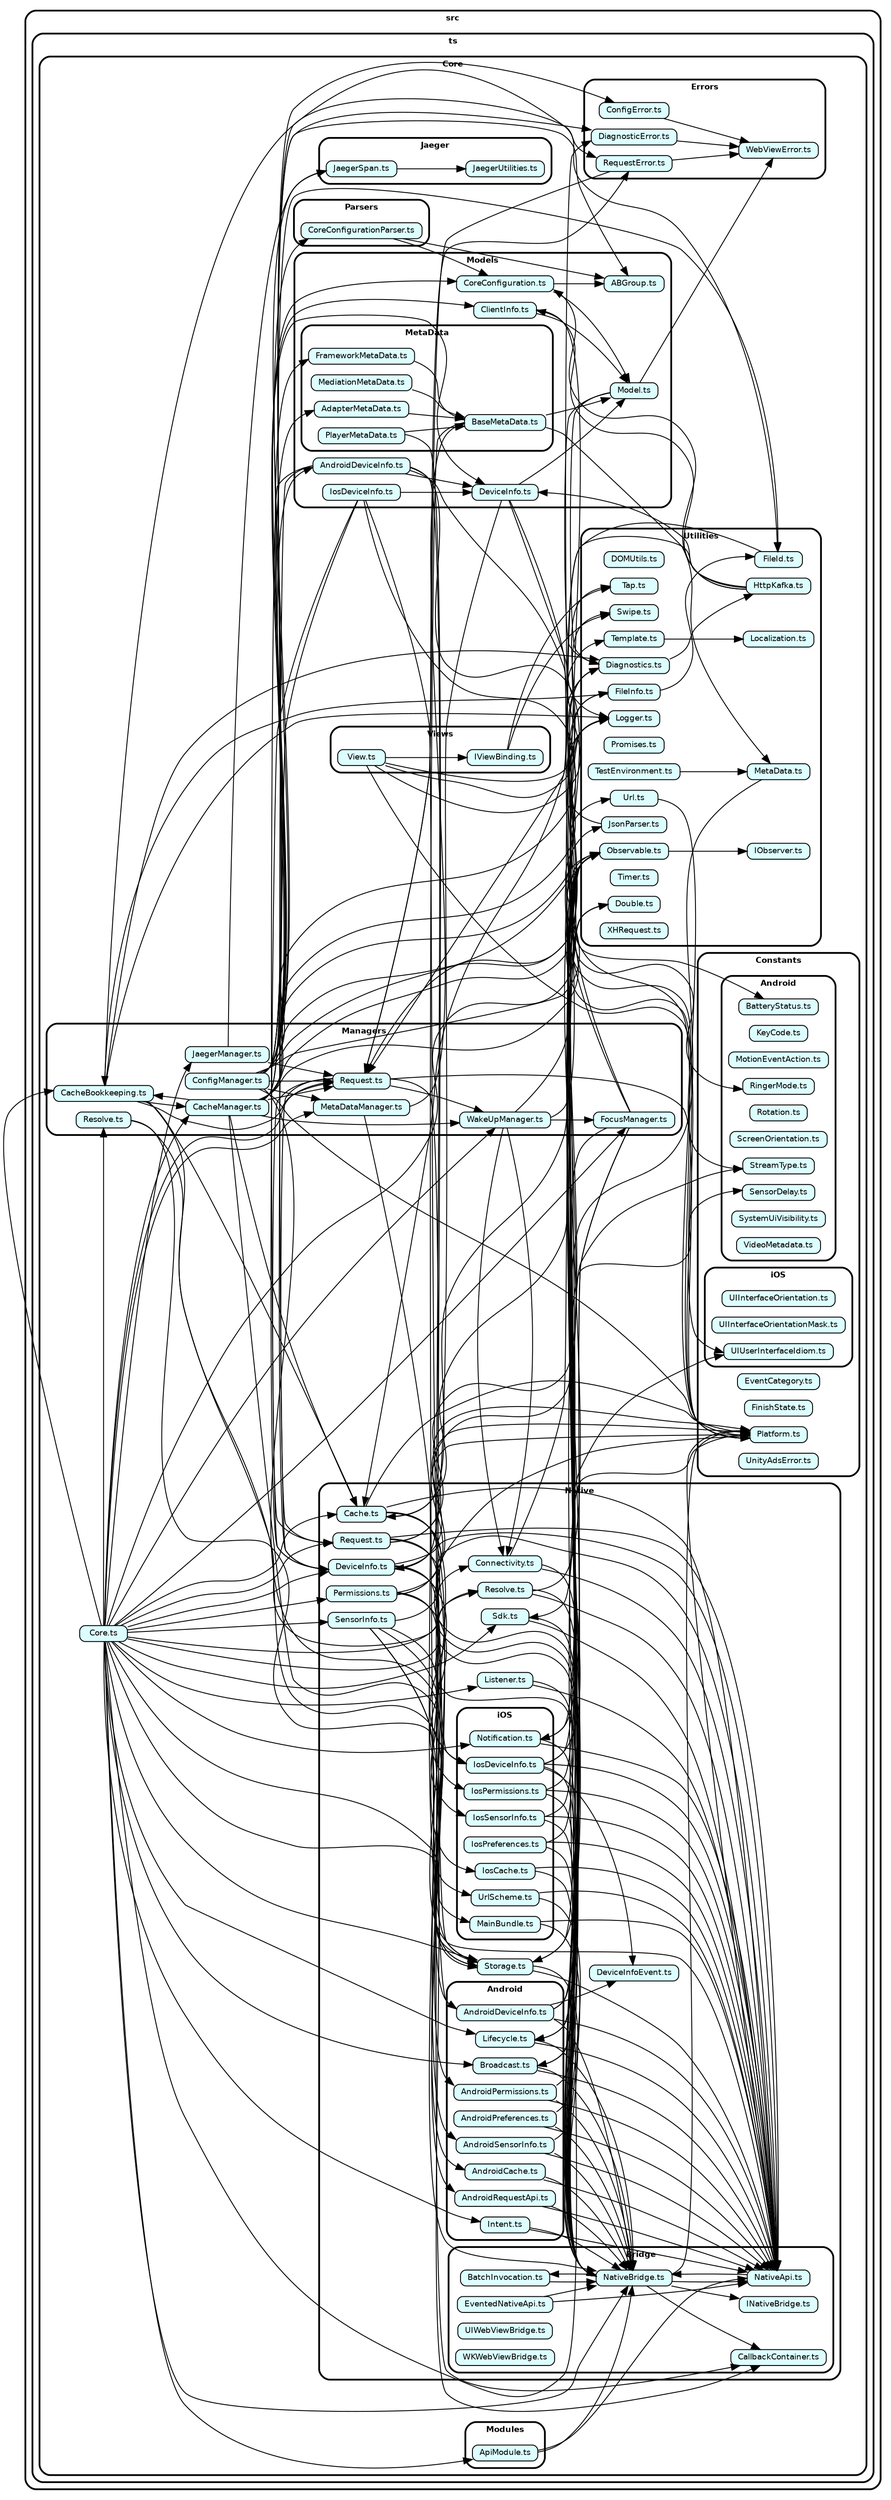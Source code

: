digraph "dependency-cruiser output"{
    ordering=out
    rankdir=LR
    splines=true
    overlap=false
    nodesep=0.16
    fontname="Helvetica-bold"
    fontsize=9
    style="rounded,bold"
    compound=true
    node [shape=box style="rounded, filled" fillcolor="#ffffcc" height=0.2 fontname=Helvetica fontsize=9]
    edge [color=black arrowhead=normal fontname=Helvetica fontsize=9]

    subgraph "cluster_/src" {label="src" subgraph "cluster_/src/ts" {label="ts" subgraph "cluster_/src/ts/Core" {label="Core" subgraph "cluster_/src/ts/Core/Constants" {label="Constants" subgraph "cluster_/src/ts/Core/Constants/Android" {label="Android" "src/ts/Core/Constants/Android/BatteryStatus.ts" [label="BatteryStatus.ts" fillcolor="#ddfeff" URL="src/ts/Core/Constants/Android/BatteryStatus.ts"] } } } } }
    subgraph "cluster_/src" {label="src" subgraph "cluster_/src/ts" {label="ts" subgraph "cluster_/src/ts/Core" {label="Core" subgraph "cluster_/src/ts/Core/Constants" {label="Constants" subgraph "cluster_/src/ts/Core/Constants/Android" {label="Android" "src/ts/Core/Constants/Android/KeyCode.ts" [label="KeyCode.ts" fillcolor="#ddfeff" URL="src/ts/Core/Constants/Android/KeyCode.ts"] } } } } }
    subgraph "cluster_/src" {label="src" subgraph "cluster_/src/ts" {label="ts" subgraph "cluster_/src/ts/Core" {label="Core" subgraph "cluster_/src/ts/Core/Constants" {label="Constants" subgraph "cluster_/src/ts/Core/Constants/Android" {label="Android" "src/ts/Core/Constants/Android/MotionEventAction.ts" [label="MotionEventAction.ts" fillcolor="#ddfeff" URL="src/ts/Core/Constants/Android/MotionEventAction.ts"] } } } } }
    subgraph "cluster_/src" {label="src" subgraph "cluster_/src/ts" {label="ts" subgraph "cluster_/src/ts/Core" {label="Core" subgraph "cluster_/src/ts/Core/Constants" {label="Constants" subgraph "cluster_/src/ts/Core/Constants/Android" {label="Android" "src/ts/Core/Constants/Android/RingerMode.ts" [label="RingerMode.ts" fillcolor="#ddfeff" URL="src/ts/Core/Constants/Android/RingerMode.ts"] } } } } }
    subgraph "cluster_/src" {label="src" subgraph "cluster_/src/ts" {label="ts" subgraph "cluster_/src/ts/Core" {label="Core" subgraph "cluster_/src/ts/Core/Constants" {label="Constants" subgraph "cluster_/src/ts/Core/Constants/Android" {label="Android" "src/ts/Core/Constants/Android/Rotation.ts" [label="Rotation.ts" fillcolor="#ddfeff" URL="src/ts/Core/Constants/Android/Rotation.ts"] } } } } }
    subgraph "cluster_/src" {label="src" subgraph "cluster_/src/ts" {label="ts" subgraph "cluster_/src/ts/Core" {label="Core" subgraph "cluster_/src/ts/Core/Constants" {label="Constants" subgraph "cluster_/src/ts/Core/Constants/Android" {label="Android" "src/ts/Core/Constants/Android/ScreenOrientation.ts" [label="ScreenOrientation.ts" fillcolor="#ddfeff" URL="src/ts/Core/Constants/Android/ScreenOrientation.ts"] } } } } }
    subgraph "cluster_/src" {label="src" subgraph "cluster_/src/ts" {label="ts" subgraph "cluster_/src/ts/Core" {label="Core" subgraph "cluster_/src/ts/Core/Constants" {label="Constants" subgraph "cluster_/src/ts/Core/Constants/Android" {label="Android" "src/ts/Core/Constants/Android/SensorDelay.ts" [label="SensorDelay.ts" fillcolor="#ddfeff" URL="src/ts/Core/Constants/Android/SensorDelay.ts"] } } } } }
    subgraph "cluster_/src" {label="src" subgraph "cluster_/src/ts" {label="ts" subgraph "cluster_/src/ts/Core" {label="Core" subgraph "cluster_/src/ts/Core/Constants" {label="Constants" subgraph "cluster_/src/ts/Core/Constants/Android" {label="Android" "src/ts/Core/Constants/Android/StreamType.ts" [label="StreamType.ts" fillcolor="#ddfeff" URL="src/ts/Core/Constants/Android/StreamType.ts"] } } } } }
    subgraph "cluster_/src" {label="src" subgraph "cluster_/src/ts" {label="ts" subgraph "cluster_/src/ts/Core" {label="Core" subgraph "cluster_/src/ts/Core/Constants" {label="Constants" subgraph "cluster_/src/ts/Core/Constants/Android" {label="Android" "src/ts/Core/Constants/Android/SystemUiVisibility.ts" [label="SystemUiVisibility.ts" fillcolor="#ddfeff" URL="src/ts/Core/Constants/Android/SystemUiVisibility.ts"] } } } } }
    subgraph "cluster_/src" {label="src" subgraph "cluster_/src/ts" {label="ts" subgraph "cluster_/src/ts/Core" {label="Core" subgraph "cluster_/src/ts/Core/Constants" {label="Constants" subgraph "cluster_/src/ts/Core/Constants/Android" {label="Android" "src/ts/Core/Constants/Android/VideoMetadata.ts" [label="VideoMetadata.ts" fillcolor="#ddfeff" URL="src/ts/Core/Constants/Android/VideoMetadata.ts"] } } } } }
    subgraph "cluster_/src" {label="src" subgraph "cluster_/src/ts" {label="ts" subgraph "cluster_/src/ts/Core" {label="Core" subgraph "cluster_/src/ts/Core/Constants" {label="Constants" "src/ts/Core/Constants/EventCategory.ts" [label="EventCategory.ts" fillcolor="#ddfeff" URL="src/ts/Core/Constants/EventCategory.ts"] } } } }
    subgraph "cluster_/src" {label="src" subgraph "cluster_/src/ts" {label="ts" subgraph "cluster_/src/ts/Core" {label="Core" subgraph "cluster_/src/ts/Core/Constants" {label="Constants" "src/ts/Core/Constants/FinishState.ts" [label="FinishState.ts" fillcolor="#ddfeff" URL="src/ts/Core/Constants/FinishState.ts"] } } } }
    subgraph "cluster_/src" {label="src" subgraph "cluster_/src/ts" {label="ts" subgraph "cluster_/src/ts/Core" {label="Core" subgraph "cluster_/src/ts/Core/Constants" {label="Constants" "src/ts/Core/Constants/Platform.ts" [label="Platform.ts" fillcolor="#ddfeff" URL="src/ts/Core/Constants/Platform.ts"] } } } }
    subgraph "cluster_/src" {label="src" subgraph "cluster_/src/ts" {label="ts" subgraph "cluster_/src/ts/Core" {label="Core" subgraph "cluster_/src/ts/Core/Constants" {label="Constants" "src/ts/Core/Constants/UnityAdsError.ts" [label="UnityAdsError.ts" fillcolor="#ddfeff" URL="src/ts/Core/Constants/UnityAdsError.ts"] } } } }
    subgraph "cluster_/src" {label="src" subgraph "cluster_/src/ts" {label="ts" subgraph "cluster_/src/ts/Core" {label="Core" subgraph "cluster_/src/ts/Core/Constants" {label="Constants" subgraph "cluster_/src/ts/Core/Constants/iOS" {label="iOS" "src/ts/Core/Constants/iOS/UIInterfaceOrientation.ts" [label="UIInterfaceOrientation.ts" fillcolor="#ddfeff" URL="src/ts/Core/Constants/iOS/UIInterfaceOrientation.ts"] } } } } }
    subgraph "cluster_/src" {label="src" subgraph "cluster_/src/ts" {label="ts" subgraph "cluster_/src/ts/Core" {label="Core" subgraph "cluster_/src/ts/Core/Constants" {label="Constants" subgraph "cluster_/src/ts/Core/Constants/iOS" {label="iOS" "src/ts/Core/Constants/iOS/UIInterfaceOrientationMask.ts" [label="UIInterfaceOrientationMask.ts" fillcolor="#ddfeff" URL="src/ts/Core/Constants/iOS/UIInterfaceOrientationMask.ts"] } } } } }
    subgraph "cluster_/src" {label="src" subgraph "cluster_/src/ts" {label="ts" subgraph "cluster_/src/ts/Core" {label="Core" subgraph "cluster_/src/ts/Core/Constants" {label="Constants" subgraph "cluster_/src/ts/Core/Constants/iOS" {label="iOS" "src/ts/Core/Constants/iOS/UIUserInterfaceIdiom.ts" [label="UIUserInterfaceIdiom.ts" fillcolor="#ddfeff" URL="src/ts/Core/Constants/iOS/UIUserInterfaceIdiom.ts"] } } } } }
    subgraph "cluster_/src" {label="src" subgraph "cluster_/src/ts" {label="ts" subgraph "cluster_/src/ts/Core" {label="Core" "src/ts/Core/Core.ts" [label="Core.ts" fillcolor="#ddfeff" URL="src/ts/Core/Core.ts"] } } }
    subgraph "cluster_/src" {label="src" subgraph "cluster_/src/ts" {label="ts" subgraph "cluster_/src/ts/Core" {label="Core" subgraph "cluster_/src/ts/Core/Errors" {label="Errors" "src/ts/Core/Errors/ConfigError.ts" [label="ConfigError.ts" fillcolor="#ddfeff" URL="src/ts/Core/Errors/ConfigError.ts"] } } } }
    subgraph "cluster_/src" {label="src" subgraph "cluster_/src/ts" {label="ts" subgraph "cluster_/src/ts/Core" {label="Core" subgraph "cluster_/src/ts/Core/Errors" {label="Errors" "src/ts/Core/Errors/DiagnosticError.ts" [label="DiagnosticError.ts" fillcolor="#ddfeff" URL="src/ts/Core/Errors/DiagnosticError.ts"] } } } }
    subgraph "cluster_/src" {label="src" subgraph "cluster_/src/ts" {label="ts" subgraph "cluster_/src/ts/Core" {label="Core" subgraph "cluster_/src/ts/Core/Errors" {label="Errors" "src/ts/Core/Errors/RequestError.ts" [label="RequestError.ts" fillcolor="#ddfeff" URL="src/ts/Core/Errors/RequestError.ts"] } } } }
    subgraph "cluster_/src" {label="src" subgraph "cluster_/src/ts" {label="ts" subgraph "cluster_/src/ts/Core" {label="Core" subgraph "cluster_/src/ts/Core/Errors" {label="Errors" "src/ts/Core/Errors/WebViewError.ts" [label="WebViewError.ts" fillcolor="#ddfeff" URL="src/ts/Core/Errors/WebViewError.ts"] } } } }
    subgraph "cluster_/src" {label="src" subgraph "cluster_/src/ts" {label="ts" subgraph "cluster_/src/ts/Core" {label="Core" subgraph "cluster_/src/ts/Core/Jaeger" {label="Jaeger" "src/ts/Core/Jaeger/JaegerSpan.ts" [label="JaegerSpan.ts" fillcolor="#ddfeff" URL="src/ts/Core/Jaeger/JaegerSpan.ts"] } } } }
    subgraph "cluster_/src" {label="src" subgraph "cluster_/src/ts" {label="ts" subgraph "cluster_/src/ts/Core" {label="Core" subgraph "cluster_/src/ts/Core/Jaeger" {label="Jaeger" "src/ts/Core/Jaeger/JaegerUtilities.ts" [label="JaegerUtilities.ts" fillcolor="#ddfeff" URL="src/ts/Core/Jaeger/JaegerUtilities.ts"] } } } }
    subgraph "cluster_/src" {label="src" subgraph "cluster_/src/ts" {label="ts" subgraph "cluster_/src/ts/Core" {label="Core" subgraph "cluster_/src/ts/Core/Managers" {label="Managers" "src/ts/Core/Managers/CacheBookkeeping.ts" [label="CacheBookkeeping.ts" fillcolor="#ddfeff" URL="src/ts/Core/Managers/CacheBookkeeping.ts"] } } } }
    subgraph "cluster_/src" {label="src" subgraph "cluster_/src/ts" {label="ts" subgraph "cluster_/src/ts/Core" {label="Core" subgraph "cluster_/src/ts/Core/Managers" {label="Managers" "src/ts/Core/Managers/CacheManager.ts" [label="CacheManager.ts" fillcolor="#ddfeff" URL="src/ts/Core/Managers/CacheManager.ts"] } } } }
    subgraph "cluster_/src" {label="src" subgraph "cluster_/src/ts" {label="ts" subgraph "cluster_/src/ts/Core" {label="Core" subgraph "cluster_/src/ts/Core/Managers" {label="Managers" "src/ts/Core/Managers/ConfigManager.ts" [label="ConfigManager.ts" fillcolor="#ddfeff" URL="src/ts/Core/Managers/ConfigManager.ts"] } } } }
    subgraph "cluster_/src" {label="src" subgraph "cluster_/src/ts" {label="ts" subgraph "cluster_/src/ts/Core" {label="Core" subgraph "cluster_/src/ts/Core/Managers" {label="Managers" "src/ts/Core/Managers/FocusManager.ts" [label="FocusManager.ts" fillcolor="#ddfeff" URL="src/ts/Core/Managers/FocusManager.ts"] } } } }
    subgraph "cluster_/src" {label="src" subgraph "cluster_/src/ts" {label="ts" subgraph "cluster_/src/ts/Core" {label="Core" subgraph "cluster_/src/ts/Core/Managers" {label="Managers" "src/ts/Core/Managers/JaegerManager.ts" [label="JaegerManager.ts" fillcolor="#ddfeff" URL="src/ts/Core/Managers/JaegerManager.ts"] } } } }
    subgraph "cluster_/src" {label="src" subgraph "cluster_/src/ts" {label="ts" subgraph "cluster_/src/ts/Core" {label="Core" subgraph "cluster_/src/ts/Core/Managers" {label="Managers" "src/ts/Core/Managers/MetaDataManager.ts" [label="MetaDataManager.ts" fillcolor="#ddfeff" URL="src/ts/Core/Managers/MetaDataManager.ts"] } } } }
    subgraph "cluster_/src" {label="src" subgraph "cluster_/src/ts" {label="ts" subgraph "cluster_/src/ts/Core" {label="Core" subgraph "cluster_/src/ts/Core/Managers" {label="Managers" "src/ts/Core/Managers/Request.ts" [label="Request.ts" fillcolor="#ddfeff" URL="src/ts/Core/Managers/Request.ts"] } } } }
    subgraph "cluster_/src" {label="src" subgraph "cluster_/src/ts" {label="ts" subgraph "cluster_/src/ts/Core" {label="Core" subgraph "cluster_/src/ts/Core/Managers" {label="Managers" "src/ts/Core/Managers/Resolve.ts" [label="Resolve.ts" fillcolor="#ddfeff" URL="src/ts/Core/Managers/Resolve.ts"] } } } }
    subgraph "cluster_/src" {label="src" subgraph "cluster_/src/ts" {label="ts" subgraph "cluster_/src/ts/Core" {label="Core" subgraph "cluster_/src/ts/Core/Managers" {label="Managers" "src/ts/Core/Managers/WakeUpManager.ts" [label="WakeUpManager.ts" fillcolor="#ddfeff" URL="src/ts/Core/Managers/WakeUpManager.ts"] } } } }
    subgraph "cluster_/src" {label="src" subgraph "cluster_/src/ts" {label="ts" subgraph "cluster_/src/ts/Core" {label="Core" subgraph "cluster_/src/ts/Core/Models" {label="Models" "src/ts/Core/Models/ABGroup.ts" [label="ABGroup.ts" fillcolor="#ddfeff" URL="src/ts/Core/Models/ABGroup.ts"] } } } }
    subgraph "cluster_/src" {label="src" subgraph "cluster_/src/ts" {label="ts" subgraph "cluster_/src/ts/Core" {label="Core" subgraph "cluster_/src/ts/Core/Models" {label="Models" "src/ts/Core/Models/AndroidDeviceInfo.ts" [label="AndroidDeviceInfo.ts" fillcolor="#ddfeff" URL="src/ts/Core/Models/AndroidDeviceInfo.ts"] } } } }
    subgraph "cluster_/src" {label="src" subgraph "cluster_/src/ts" {label="ts" subgraph "cluster_/src/ts/Core" {label="Core" subgraph "cluster_/src/ts/Core/Models" {label="Models" "src/ts/Core/Models/ClientInfo.ts" [label="ClientInfo.ts" fillcolor="#ddfeff" URL="src/ts/Core/Models/ClientInfo.ts"] } } } }
    subgraph "cluster_/src" {label="src" subgraph "cluster_/src/ts" {label="ts" subgraph "cluster_/src/ts/Core" {label="Core" subgraph "cluster_/src/ts/Core/Models" {label="Models" "src/ts/Core/Models/CoreConfiguration.ts" [label="CoreConfiguration.ts" fillcolor="#ddfeff" URL="src/ts/Core/Models/CoreConfiguration.ts"] } } } }
    subgraph "cluster_/src" {label="src" subgraph "cluster_/src/ts" {label="ts" subgraph "cluster_/src/ts/Core" {label="Core" subgraph "cluster_/src/ts/Core/Models" {label="Models" "src/ts/Core/Models/DeviceInfo.ts" [label="DeviceInfo.ts" fillcolor="#ddfeff" URL="src/ts/Core/Models/DeviceInfo.ts"] } } } }
    subgraph "cluster_/src" {label="src" subgraph "cluster_/src/ts" {label="ts" subgraph "cluster_/src/ts/Core" {label="Core" subgraph "cluster_/src/ts/Core/Models" {label="Models" "src/ts/Core/Models/IosDeviceInfo.ts" [label="IosDeviceInfo.ts" fillcolor="#ddfeff" URL="src/ts/Core/Models/IosDeviceInfo.ts"] } } } }
    subgraph "cluster_/src" {label="src" subgraph "cluster_/src/ts" {label="ts" subgraph "cluster_/src/ts/Core" {label="Core" subgraph "cluster_/src/ts/Core/Models" {label="Models" subgraph "cluster_/src/ts/Core/Models/MetaData" {label="MetaData" "src/ts/Core/Models/MetaData/AdapterMetaData.ts" [label="AdapterMetaData.ts" fillcolor="#ddfeff" URL="src/ts/Core/Models/MetaData/AdapterMetaData.ts"] } } } } }
    subgraph "cluster_/src" {label="src" subgraph "cluster_/src/ts" {label="ts" subgraph "cluster_/src/ts/Core" {label="Core" subgraph "cluster_/src/ts/Core/Models" {label="Models" subgraph "cluster_/src/ts/Core/Models/MetaData" {label="MetaData" "src/ts/Core/Models/MetaData/BaseMetaData.ts" [label="BaseMetaData.ts" fillcolor="#ddfeff" URL="src/ts/Core/Models/MetaData/BaseMetaData.ts"] } } } } }
    subgraph "cluster_/src" {label="src" subgraph "cluster_/src/ts" {label="ts" subgraph "cluster_/src/ts/Core" {label="Core" subgraph "cluster_/src/ts/Core/Models" {label="Models" subgraph "cluster_/src/ts/Core/Models/MetaData" {label="MetaData" "src/ts/Core/Models/MetaData/FrameworkMetaData.ts" [label="FrameworkMetaData.ts" fillcolor="#ddfeff" URL="src/ts/Core/Models/MetaData/FrameworkMetaData.ts"] } } } } }
    subgraph "cluster_/src" {label="src" subgraph "cluster_/src/ts" {label="ts" subgraph "cluster_/src/ts/Core" {label="Core" subgraph "cluster_/src/ts/Core/Models" {label="Models" subgraph "cluster_/src/ts/Core/Models/MetaData" {label="MetaData" "src/ts/Core/Models/MetaData/MediationMetaData.ts" [label="MediationMetaData.ts" fillcolor="#ddfeff" URL="src/ts/Core/Models/MetaData/MediationMetaData.ts"] } } } } }
    subgraph "cluster_/src" {label="src" subgraph "cluster_/src/ts" {label="ts" subgraph "cluster_/src/ts/Core" {label="Core" subgraph "cluster_/src/ts/Core/Models" {label="Models" subgraph "cluster_/src/ts/Core/Models/MetaData" {label="MetaData" "src/ts/Core/Models/MetaData/PlayerMetaData.ts" [label="PlayerMetaData.ts" fillcolor="#ddfeff" URL="src/ts/Core/Models/MetaData/PlayerMetaData.ts"] } } } } }
    subgraph "cluster_/src" {label="src" subgraph "cluster_/src/ts" {label="ts" subgraph "cluster_/src/ts/Core" {label="Core" subgraph "cluster_/src/ts/Core/Models" {label="Models" "src/ts/Core/Models/Model.ts" [label="Model.ts" fillcolor="#ddfeff" URL="src/ts/Core/Models/Model.ts"] } } } }
    subgraph "cluster_/src" {label="src" subgraph "cluster_/src/ts" {label="ts" subgraph "cluster_/src/ts/Core" {label="Core" subgraph "cluster_/src/ts/Core/Modules" {label="Modules" "src/ts/Core/Modules/ApiModule.ts" [label="ApiModule.ts" fillcolor="#ddfeff" URL="src/ts/Core/Modules/ApiModule.ts"] } } } }
    subgraph "cluster_/src" {label="src" subgraph "cluster_/src/ts" {label="ts" subgraph "cluster_/src/ts/Core" {label="Core" subgraph "cluster_/src/ts/Core/Native" {label="Native" subgraph "cluster_/src/ts/Core/Native/Android" {label="Android" "src/ts/Core/Native/Android/AndroidCache.ts" [label="AndroidCache.ts" fillcolor="#ddfeff" URL="src/ts/Core/Native/Android/AndroidCache.ts"] } } } } }
    subgraph "cluster_/src" {label="src" subgraph "cluster_/src/ts" {label="ts" subgraph "cluster_/src/ts/Core" {label="Core" subgraph "cluster_/src/ts/Core/Native" {label="Native" subgraph "cluster_/src/ts/Core/Native/Android" {label="Android" "src/ts/Core/Native/Android/AndroidDeviceInfo.ts" [label="AndroidDeviceInfo.ts" fillcolor="#ddfeff" URL="src/ts/Core/Native/Android/AndroidDeviceInfo.ts"] } } } } }
    subgraph "cluster_/src" {label="src" subgraph "cluster_/src/ts" {label="ts" subgraph "cluster_/src/ts/Core" {label="Core" subgraph "cluster_/src/ts/Core/Native" {label="Native" subgraph "cluster_/src/ts/Core/Native/Android" {label="Android" "src/ts/Core/Native/Android/AndroidPermissions.ts" [label="AndroidPermissions.ts" fillcolor="#ddfeff" URL="src/ts/Core/Native/Android/AndroidPermissions.ts"] } } } } }
    subgraph "cluster_/src" {label="src" subgraph "cluster_/src/ts" {label="ts" subgraph "cluster_/src/ts/Core" {label="Core" subgraph "cluster_/src/ts/Core/Native" {label="Native" subgraph "cluster_/src/ts/Core/Native/Android" {label="Android" "src/ts/Core/Native/Android/AndroidPreferences.ts" [label="AndroidPreferences.ts" fillcolor="#ddfeff" URL="src/ts/Core/Native/Android/AndroidPreferences.ts"] } } } } }
    subgraph "cluster_/src" {label="src" subgraph "cluster_/src/ts" {label="ts" subgraph "cluster_/src/ts/Core" {label="Core" subgraph "cluster_/src/ts/Core/Native" {label="Native" subgraph "cluster_/src/ts/Core/Native/Android" {label="Android" "src/ts/Core/Native/Android/AndroidRequestApi.ts" [label="AndroidRequestApi.ts" fillcolor="#ddfeff" URL="src/ts/Core/Native/Android/AndroidRequestApi.ts"] } } } } }
    subgraph "cluster_/src" {label="src" subgraph "cluster_/src/ts" {label="ts" subgraph "cluster_/src/ts/Core" {label="Core" subgraph "cluster_/src/ts/Core/Native" {label="Native" subgraph "cluster_/src/ts/Core/Native/Android" {label="Android" "src/ts/Core/Native/Android/AndroidSensorInfo.ts" [label="AndroidSensorInfo.ts" fillcolor="#ddfeff" URL="src/ts/Core/Native/Android/AndroidSensorInfo.ts"] } } } } }
    subgraph "cluster_/src" {label="src" subgraph "cluster_/src/ts" {label="ts" subgraph "cluster_/src/ts/Core" {label="Core" subgraph "cluster_/src/ts/Core/Native" {label="Native" subgraph "cluster_/src/ts/Core/Native/Android" {label="Android" "src/ts/Core/Native/Android/Broadcast.ts" [label="Broadcast.ts" fillcolor="#ddfeff" URL="src/ts/Core/Native/Android/Broadcast.ts"] } } } } }
    subgraph "cluster_/src" {label="src" subgraph "cluster_/src/ts" {label="ts" subgraph "cluster_/src/ts/Core" {label="Core" subgraph "cluster_/src/ts/Core/Native" {label="Native" subgraph "cluster_/src/ts/Core/Native/Android" {label="Android" "src/ts/Core/Native/Android/Intent.ts" [label="Intent.ts" fillcolor="#ddfeff" URL="src/ts/Core/Native/Android/Intent.ts"] } } } } }
    subgraph "cluster_/src" {label="src" subgraph "cluster_/src/ts" {label="ts" subgraph "cluster_/src/ts/Core" {label="Core" subgraph "cluster_/src/ts/Core/Native" {label="Native" subgraph "cluster_/src/ts/Core/Native/Android" {label="Android" "src/ts/Core/Native/Android/Lifecycle.ts" [label="Lifecycle.ts" fillcolor="#ddfeff" URL="src/ts/Core/Native/Android/Lifecycle.ts"] } } } } }
    subgraph "cluster_/src" {label="src" subgraph "cluster_/src/ts" {label="ts" subgraph "cluster_/src/ts/Core" {label="Core" subgraph "cluster_/src/ts/Core/Native" {label="Native" subgraph "cluster_/src/ts/Core/Native/Bridge" {label="Bridge" "src/ts/Core/Native/Bridge/BatchInvocation.ts" [label="BatchInvocation.ts" fillcolor="#ddfeff" URL="src/ts/Core/Native/Bridge/BatchInvocation.ts"] } } } } }
    subgraph "cluster_/src" {label="src" subgraph "cluster_/src/ts" {label="ts" subgraph "cluster_/src/ts/Core" {label="Core" subgraph "cluster_/src/ts/Core/Native" {label="Native" subgraph "cluster_/src/ts/Core/Native/Bridge" {label="Bridge" "src/ts/Core/Native/Bridge/CallbackContainer.ts" [label="CallbackContainer.ts" fillcolor="#ddfeff" URL="src/ts/Core/Native/Bridge/CallbackContainer.ts"] } } } } }
    subgraph "cluster_/src" {label="src" subgraph "cluster_/src/ts" {label="ts" subgraph "cluster_/src/ts/Core" {label="Core" subgraph "cluster_/src/ts/Core/Native" {label="Native" subgraph "cluster_/src/ts/Core/Native/Bridge" {label="Bridge" "src/ts/Core/Native/Bridge/EventedNativeApi.ts" [label="EventedNativeApi.ts" fillcolor="#ddfeff" URL="src/ts/Core/Native/Bridge/EventedNativeApi.ts"] } } } } }
    subgraph "cluster_/src" {label="src" subgraph "cluster_/src/ts" {label="ts" subgraph "cluster_/src/ts/Core" {label="Core" subgraph "cluster_/src/ts/Core/Native" {label="Native" subgraph "cluster_/src/ts/Core/Native/Bridge" {label="Bridge" "src/ts/Core/Native/Bridge/INativeBridge.ts" [label="INativeBridge.ts" fillcolor="#ddfeff" URL="src/ts/Core/Native/Bridge/INativeBridge.ts"] } } } } }
    subgraph "cluster_/src" {label="src" subgraph "cluster_/src/ts" {label="ts" subgraph "cluster_/src/ts/Core" {label="Core" subgraph "cluster_/src/ts/Core/Native" {label="Native" subgraph "cluster_/src/ts/Core/Native/Bridge" {label="Bridge" "src/ts/Core/Native/Bridge/NativeApi.ts" [label="NativeApi.ts" fillcolor="#ddfeff" URL="src/ts/Core/Native/Bridge/NativeApi.ts"] } } } } }
    subgraph "cluster_/src" {label="src" subgraph "cluster_/src/ts" {label="ts" subgraph "cluster_/src/ts/Core" {label="Core" subgraph "cluster_/src/ts/Core/Native" {label="Native" subgraph "cluster_/src/ts/Core/Native/Bridge" {label="Bridge" "src/ts/Core/Native/Bridge/NativeBridge.ts" [label="NativeBridge.ts" fillcolor="#ddfeff" URL="src/ts/Core/Native/Bridge/NativeBridge.ts"] } } } } }
    subgraph "cluster_/src" {label="src" subgraph "cluster_/src/ts" {label="ts" subgraph "cluster_/src/ts/Core" {label="Core" subgraph "cluster_/src/ts/Core/Native" {label="Native" subgraph "cluster_/src/ts/Core/Native/Bridge" {label="Bridge" "src/ts/Core/Native/Bridge/UIWebViewBridge.ts" [label="UIWebViewBridge.ts" fillcolor="#ddfeff" URL="src/ts/Core/Native/Bridge/UIWebViewBridge.ts"] } } } } }
    subgraph "cluster_/src" {label="src" subgraph "cluster_/src/ts" {label="ts" subgraph "cluster_/src/ts/Core" {label="Core" subgraph "cluster_/src/ts/Core/Native" {label="Native" subgraph "cluster_/src/ts/Core/Native/Bridge" {label="Bridge" "src/ts/Core/Native/Bridge/WKWebViewBridge.ts" [label="WKWebViewBridge.ts" fillcolor="#ddfeff" URL="src/ts/Core/Native/Bridge/WKWebViewBridge.ts"] } } } } }
    subgraph "cluster_/src" {label="src" subgraph "cluster_/src/ts" {label="ts" subgraph "cluster_/src/ts/Core" {label="Core" subgraph "cluster_/src/ts/Core/Native" {label="Native" "src/ts/Core/Native/Cache.ts" [label="Cache.ts" fillcolor="#ddfeff" URL="src/ts/Core/Native/Cache.ts"] } } } }
    subgraph "cluster_/src" {label="src" subgraph "cluster_/src/ts" {label="ts" subgraph "cluster_/src/ts/Core" {label="Core" subgraph "cluster_/src/ts/Core/Native" {label="Native" "src/ts/Core/Native/Connectivity.ts" [label="Connectivity.ts" fillcolor="#ddfeff" URL="src/ts/Core/Native/Connectivity.ts"] } } } }
    subgraph "cluster_/src" {label="src" subgraph "cluster_/src/ts" {label="ts" subgraph "cluster_/src/ts/Core" {label="Core" subgraph "cluster_/src/ts/Core/Native" {label="Native" "src/ts/Core/Native/DeviceInfo.ts" [label="DeviceInfo.ts" fillcolor="#ddfeff" URL="src/ts/Core/Native/DeviceInfo.ts"] } } } }
    subgraph "cluster_/src" {label="src" subgraph "cluster_/src/ts" {label="ts" subgraph "cluster_/src/ts/Core" {label="Core" subgraph "cluster_/src/ts/Core/Native" {label="Native" "src/ts/Core/Native/DeviceInfoEvent.ts" [label="DeviceInfoEvent.ts" fillcolor="#ddfeff" URL="src/ts/Core/Native/DeviceInfoEvent.ts"] } } } }
    subgraph "cluster_/src" {label="src" subgraph "cluster_/src/ts" {label="ts" subgraph "cluster_/src/ts/Core" {label="Core" subgraph "cluster_/src/ts/Core/Native" {label="Native" "src/ts/Core/Native/Listener.ts" [label="Listener.ts" fillcolor="#ddfeff" URL="src/ts/Core/Native/Listener.ts"] } } } }
    subgraph "cluster_/src" {label="src" subgraph "cluster_/src/ts" {label="ts" subgraph "cluster_/src/ts/Core" {label="Core" subgraph "cluster_/src/ts/Core/Native" {label="Native" "src/ts/Core/Native/Permissions.ts" [label="Permissions.ts" fillcolor="#ddfeff" URL="src/ts/Core/Native/Permissions.ts"] } } } }
    subgraph "cluster_/src" {label="src" subgraph "cluster_/src/ts" {label="ts" subgraph "cluster_/src/ts/Core" {label="Core" subgraph "cluster_/src/ts/Core/Native" {label="Native" "src/ts/Core/Native/Request.ts" [label="Request.ts" fillcolor="#ddfeff" URL="src/ts/Core/Native/Request.ts"] } } } }
    subgraph "cluster_/src" {label="src" subgraph "cluster_/src/ts" {label="ts" subgraph "cluster_/src/ts/Core" {label="Core" subgraph "cluster_/src/ts/Core/Native" {label="Native" "src/ts/Core/Native/Resolve.ts" [label="Resolve.ts" fillcolor="#ddfeff" URL="src/ts/Core/Native/Resolve.ts"] } } } }
    subgraph "cluster_/src" {label="src" subgraph "cluster_/src/ts" {label="ts" subgraph "cluster_/src/ts/Core" {label="Core" subgraph "cluster_/src/ts/Core/Native" {label="Native" "src/ts/Core/Native/Sdk.ts" [label="Sdk.ts" fillcolor="#ddfeff" URL="src/ts/Core/Native/Sdk.ts"] } } } }
    subgraph "cluster_/src" {label="src" subgraph "cluster_/src/ts" {label="ts" subgraph "cluster_/src/ts/Core" {label="Core" subgraph "cluster_/src/ts/Core/Native" {label="Native" "src/ts/Core/Native/SensorInfo.ts" [label="SensorInfo.ts" fillcolor="#ddfeff" URL="src/ts/Core/Native/SensorInfo.ts"] } } } }
    subgraph "cluster_/src" {label="src" subgraph "cluster_/src/ts" {label="ts" subgraph "cluster_/src/ts/Core" {label="Core" subgraph "cluster_/src/ts/Core/Native" {label="Native" "src/ts/Core/Native/Storage.ts" [label="Storage.ts" fillcolor="#ddfeff" URL="src/ts/Core/Native/Storage.ts"] } } } }
    subgraph "cluster_/src" {label="src" subgraph "cluster_/src/ts" {label="ts" subgraph "cluster_/src/ts/Core" {label="Core" subgraph "cluster_/src/ts/Core/Native" {label="Native" subgraph "cluster_/src/ts/Core/Native/iOS" {label="iOS" "src/ts/Core/Native/iOS/IosCache.ts" [label="IosCache.ts" fillcolor="#ddfeff" URL="src/ts/Core/Native/iOS/IosCache.ts"] } } } } }
    subgraph "cluster_/src" {label="src" subgraph "cluster_/src/ts" {label="ts" subgraph "cluster_/src/ts/Core" {label="Core" subgraph "cluster_/src/ts/Core/Native" {label="Native" subgraph "cluster_/src/ts/Core/Native/iOS" {label="iOS" "src/ts/Core/Native/iOS/IosDeviceInfo.ts" [label="IosDeviceInfo.ts" fillcolor="#ddfeff" URL="src/ts/Core/Native/iOS/IosDeviceInfo.ts"] } } } } }
    subgraph "cluster_/src" {label="src" subgraph "cluster_/src/ts" {label="ts" subgraph "cluster_/src/ts/Core" {label="Core" subgraph "cluster_/src/ts/Core/Native" {label="Native" subgraph "cluster_/src/ts/Core/Native/iOS" {label="iOS" "src/ts/Core/Native/iOS/IosPermissions.ts" [label="IosPermissions.ts" fillcolor="#ddfeff" URL="src/ts/Core/Native/iOS/IosPermissions.ts"] } } } } }
    subgraph "cluster_/src" {label="src" subgraph "cluster_/src/ts" {label="ts" subgraph "cluster_/src/ts/Core" {label="Core" subgraph "cluster_/src/ts/Core/Native" {label="Native" subgraph "cluster_/src/ts/Core/Native/iOS" {label="iOS" "src/ts/Core/Native/iOS/IosPreferences.ts" [label="IosPreferences.ts" fillcolor="#ddfeff" URL="src/ts/Core/Native/iOS/IosPreferences.ts"] } } } } }
    subgraph "cluster_/src" {label="src" subgraph "cluster_/src/ts" {label="ts" subgraph "cluster_/src/ts/Core" {label="Core" subgraph "cluster_/src/ts/Core/Native" {label="Native" subgraph "cluster_/src/ts/Core/Native/iOS" {label="iOS" "src/ts/Core/Native/iOS/IosSensorInfo.ts" [label="IosSensorInfo.ts" fillcolor="#ddfeff" URL="src/ts/Core/Native/iOS/IosSensorInfo.ts"] } } } } }
    subgraph "cluster_/src" {label="src" subgraph "cluster_/src/ts" {label="ts" subgraph "cluster_/src/ts/Core" {label="Core" subgraph "cluster_/src/ts/Core/Native" {label="Native" subgraph "cluster_/src/ts/Core/Native/iOS" {label="iOS" "src/ts/Core/Native/iOS/MainBundle.ts" [label="MainBundle.ts" fillcolor="#ddfeff" URL="src/ts/Core/Native/iOS/MainBundle.ts"] } } } } }
    subgraph "cluster_/src" {label="src" subgraph "cluster_/src/ts" {label="ts" subgraph "cluster_/src/ts/Core" {label="Core" subgraph "cluster_/src/ts/Core/Native" {label="Native" subgraph "cluster_/src/ts/Core/Native/iOS" {label="iOS" "src/ts/Core/Native/iOS/Notification.ts" [label="Notification.ts" fillcolor="#ddfeff" URL="src/ts/Core/Native/iOS/Notification.ts"] } } } } }
    subgraph "cluster_/src" {label="src" subgraph "cluster_/src/ts" {label="ts" subgraph "cluster_/src/ts/Core" {label="Core" subgraph "cluster_/src/ts/Core/Native" {label="Native" subgraph "cluster_/src/ts/Core/Native/iOS" {label="iOS" "src/ts/Core/Native/iOS/UrlScheme.ts" [label="UrlScheme.ts" fillcolor="#ddfeff" URL="src/ts/Core/Native/iOS/UrlScheme.ts"] } } } } }
    subgraph "cluster_/src" {label="src" subgraph "cluster_/src/ts" {label="ts" subgraph "cluster_/src/ts/Core" {label="Core" subgraph "cluster_/src/ts/Core/Parsers" {label="Parsers" "src/ts/Core/Parsers/CoreConfigurationParser.ts" [label="CoreConfigurationParser.ts" fillcolor="#ddfeff" URL="src/ts/Core/Parsers/CoreConfigurationParser.ts"] } } } }
    subgraph "cluster_/src" {label="src" subgraph "cluster_/src/ts" {label="ts" subgraph "cluster_/src/ts/Core" {label="Core" subgraph "cluster_/src/ts/Core/Utilities" {label="Utilities" "src/ts/Core/Utilities/DOMUtils.ts" [label="DOMUtils.ts" fillcolor="#ddfeff" URL="src/ts/Core/Utilities/DOMUtils.ts"] } } } }
    subgraph "cluster_/src" {label="src" subgraph "cluster_/src/ts" {label="ts" subgraph "cluster_/src/ts/Core" {label="Core" subgraph "cluster_/src/ts/Core/Utilities" {label="Utilities" "src/ts/Core/Utilities/Diagnostics.ts" [label="Diagnostics.ts" fillcolor="#ddfeff" URL="src/ts/Core/Utilities/Diagnostics.ts"] } } } }
    subgraph "cluster_/src" {label="src" subgraph "cluster_/src/ts" {label="ts" subgraph "cluster_/src/ts/Core" {label="Core" subgraph "cluster_/src/ts/Core/Utilities" {label="Utilities" "src/ts/Core/Utilities/Double.ts" [label="Double.ts" fillcolor="#ddfeff" URL="src/ts/Core/Utilities/Double.ts"] } } } }
    subgraph "cluster_/src" {label="src" subgraph "cluster_/src/ts" {label="ts" subgraph "cluster_/src/ts/Core" {label="Core" subgraph "cluster_/src/ts/Core/Utilities" {label="Utilities" "src/ts/Core/Utilities/FileId.ts" [label="FileId.ts" fillcolor="#ddfeff" URL="src/ts/Core/Utilities/FileId.ts"] } } } }
    subgraph "cluster_/src" {label="src" subgraph "cluster_/src/ts" {label="ts" subgraph "cluster_/src/ts/Core" {label="Core" subgraph "cluster_/src/ts/Core/Utilities" {label="Utilities" "src/ts/Core/Utilities/FileInfo.ts" [label="FileInfo.ts" fillcolor="#ddfeff" URL="src/ts/Core/Utilities/FileInfo.ts"] } } } }
    subgraph "cluster_/src" {label="src" subgraph "cluster_/src/ts" {label="ts" subgraph "cluster_/src/ts/Core" {label="Core" subgraph "cluster_/src/ts/Core/Utilities" {label="Utilities" "src/ts/Core/Utilities/HttpKafka.ts" [label="HttpKafka.ts" fillcolor="#ddfeff" URL="src/ts/Core/Utilities/HttpKafka.ts"] } } } }
    subgraph "cluster_/src" {label="src" subgraph "cluster_/src/ts" {label="ts" subgraph "cluster_/src/ts/Core" {label="Core" subgraph "cluster_/src/ts/Core/Utilities" {label="Utilities" "src/ts/Core/Utilities/IObserver.ts" [label="IObserver.ts" fillcolor="#ddfeff" URL="src/ts/Core/Utilities/IObserver.ts"] } } } }
    subgraph "cluster_/src" {label="src" subgraph "cluster_/src/ts" {label="ts" subgraph "cluster_/src/ts/Core" {label="Core" subgraph "cluster_/src/ts/Core/Utilities" {label="Utilities" "src/ts/Core/Utilities/JsonParser.ts" [label="JsonParser.ts" fillcolor="#ddfeff" URL="src/ts/Core/Utilities/JsonParser.ts"] } } } }
    subgraph "cluster_/src" {label="src" subgraph "cluster_/src/ts" {label="ts" subgraph "cluster_/src/ts/Core" {label="Core" subgraph "cluster_/src/ts/Core/Utilities" {label="Utilities" "src/ts/Core/Utilities/Localization.ts" [label="Localization.ts" fillcolor="#ddfeff" URL="src/ts/Core/Utilities/Localization.ts"] } } } }
    subgraph "cluster_/src" {label="src" subgraph "cluster_/src/ts" {label="ts" subgraph "cluster_/src/ts/Core" {label="Core" subgraph "cluster_/src/ts/Core/Utilities" {label="Utilities" "src/ts/Core/Utilities/Logger.ts" [label="Logger.ts" fillcolor="#ddfeff" URL="src/ts/Core/Utilities/Logger.ts"] } } } }
    subgraph "cluster_/src" {label="src" subgraph "cluster_/src/ts" {label="ts" subgraph "cluster_/src/ts/Core" {label="Core" subgraph "cluster_/src/ts/Core/Utilities" {label="Utilities" "src/ts/Core/Utilities/MetaData.ts" [label="MetaData.ts" fillcolor="#ddfeff" URL="src/ts/Core/Utilities/MetaData.ts"] } } } }
    subgraph "cluster_/src" {label="src" subgraph "cluster_/src/ts" {label="ts" subgraph "cluster_/src/ts/Core" {label="Core" subgraph "cluster_/src/ts/Core/Utilities" {label="Utilities" "src/ts/Core/Utilities/Observable.ts" [label="Observable.ts" fillcolor="#ddfeff" URL="src/ts/Core/Utilities/Observable.ts"] } } } }
    subgraph "cluster_/src" {label="src" subgraph "cluster_/src/ts" {label="ts" subgraph "cluster_/src/ts/Core" {label="Core" subgraph "cluster_/src/ts/Core/Utilities" {label="Utilities" "src/ts/Core/Utilities/Promises.ts" [label="Promises.ts" fillcolor="#ddfeff" URL="src/ts/Core/Utilities/Promises.ts"] } } } }
    subgraph "cluster_/src" {label="src" subgraph "cluster_/src/ts" {label="ts" subgraph "cluster_/src/ts/Core" {label="Core" subgraph "cluster_/src/ts/Core/Utilities" {label="Utilities" "src/ts/Core/Utilities/Swipe.ts" [label="Swipe.ts" fillcolor="#ddfeff" URL="src/ts/Core/Utilities/Swipe.ts"] } } } }
    subgraph "cluster_/src" {label="src" subgraph "cluster_/src/ts" {label="ts" subgraph "cluster_/src/ts/Core" {label="Core" subgraph "cluster_/src/ts/Core/Utilities" {label="Utilities" "src/ts/Core/Utilities/Tap.ts" [label="Tap.ts" fillcolor="#ddfeff" URL="src/ts/Core/Utilities/Tap.ts"] } } } }
    subgraph "cluster_/src" {label="src" subgraph "cluster_/src/ts" {label="ts" subgraph "cluster_/src/ts/Core" {label="Core" subgraph "cluster_/src/ts/Core/Utilities" {label="Utilities" "src/ts/Core/Utilities/Template.ts" [label="Template.ts" fillcolor="#ddfeff" URL="src/ts/Core/Utilities/Template.ts"] } } } }
    subgraph "cluster_/src" {label="src" subgraph "cluster_/src/ts" {label="ts" subgraph "cluster_/src/ts/Core" {label="Core" subgraph "cluster_/src/ts/Core/Utilities" {label="Utilities" "src/ts/Core/Utilities/TestEnvironment.ts" [label="TestEnvironment.ts" fillcolor="#ddfeff" URL="src/ts/Core/Utilities/TestEnvironment.ts"] } } } }
    subgraph "cluster_/src" {label="src" subgraph "cluster_/src/ts" {label="ts" subgraph "cluster_/src/ts/Core" {label="Core" subgraph "cluster_/src/ts/Core/Utilities" {label="Utilities" "src/ts/Core/Utilities/Timer.ts" [label="Timer.ts" fillcolor="#ddfeff" URL="src/ts/Core/Utilities/Timer.ts"] } } } }
    subgraph "cluster_/src" {label="src" subgraph "cluster_/src/ts" {label="ts" subgraph "cluster_/src/ts/Core" {label="Core" subgraph "cluster_/src/ts/Core/Utilities" {label="Utilities" "src/ts/Core/Utilities/Url.ts" [label="Url.ts" fillcolor="#ddfeff" URL="src/ts/Core/Utilities/Url.ts"] } } } }
    subgraph "cluster_/src" {label="src" subgraph "cluster_/src/ts" {label="ts" subgraph "cluster_/src/ts/Core" {label="Core" subgraph "cluster_/src/ts/Core/Utilities" {label="Utilities" "src/ts/Core/Utilities/XHRequest.ts" [label="XHRequest.ts" fillcolor="#ddfeff" URL="src/ts/Core/Utilities/XHRequest.ts"] } } } }
    subgraph "cluster_/src" {label="src" subgraph "cluster_/src/ts" {label="ts" subgraph "cluster_/src/ts/Core" {label="Core" subgraph "cluster_/src/ts/Core/Views" {label="Views" "src/ts/Core/Views/IViewBinding.ts" [label="IViewBinding.ts" fillcolor="#ddfeff" URL="src/ts/Core/Views/IViewBinding.ts"] } } } }
    subgraph "cluster_/src" {label="src" subgraph "cluster_/src/ts" {label="ts" subgraph "cluster_/src/ts/Core" {label="Core" subgraph "cluster_/src/ts/Core/Views" {label="Views" "src/ts/Core/Views/View.ts" [label="View.ts" fillcolor="#ddfeff" URL="src/ts/Core/Views/View.ts"] } } } }

    "src/ts/Core/Core.ts" -> "src/ts/Core/Constants/Platform.ts"
    "src/ts/Core/Core.ts" -> "src/ts/Core/Managers/CacheBookkeeping.ts"
    "src/ts/Core/Core.ts" -> "src/ts/Core/Managers/CacheManager.ts"
    "src/ts/Core/Core.ts" -> "src/ts/Core/Managers/FocusManager.ts"
    "src/ts/Core/Core.ts" -> "src/ts/Core/Managers/JaegerManager.ts"
    "src/ts/Core/Core.ts" -> "src/ts/Core/Managers/MetaDataManager.ts"
    "src/ts/Core/Core.ts" -> "src/ts/Core/Managers/Request.ts"
    "src/ts/Core/Core.ts" -> "src/ts/Core/Managers/Resolve.ts"
    "src/ts/Core/Core.ts" -> "src/ts/Core/Managers/WakeUpManager.ts"
    "src/ts/Core/Core.ts" -> "src/ts/Core/Modules/ApiModule.ts"
    "src/ts/Core/Core.ts" -> "src/ts/Core/Native/Android/Broadcast.ts"
    "src/ts/Core/Core.ts" -> "src/ts/Core/Native/Android/Intent.ts"
    "src/ts/Core/Core.ts" -> "src/ts/Core/Native/Android/Lifecycle.ts"
    "src/ts/Core/Core.ts" -> "src/ts/Core/Native/Bridge/NativeBridge.ts"
    "src/ts/Core/Core.ts" -> "src/ts/Core/Native/Cache.ts"
    "src/ts/Core/Core.ts" -> "src/ts/Core/Native/Connectivity.ts"
    "src/ts/Core/Core.ts" -> "src/ts/Core/Native/DeviceInfo.ts"
    "src/ts/Core/Core.ts" -> "src/ts/Core/Native/Listener.ts"
    "src/ts/Core/Core.ts" -> "src/ts/Core/Native/Permissions.ts"
    "src/ts/Core/Core.ts" -> "src/ts/Core/Native/Request.ts"
    "src/ts/Core/Core.ts" -> "src/ts/Core/Native/Resolve.ts"
    "src/ts/Core/Core.ts" -> "src/ts/Core/Native/Sdk.ts"
    "src/ts/Core/Core.ts" -> "src/ts/Core/Native/SensorInfo.ts"
    "src/ts/Core/Core.ts" -> "src/ts/Core/Native/Storage.ts"
    "src/ts/Core/Core.ts" -> "src/ts/Core/Native/iOS/MainBundle.ts"
    "src/ts/Core/Core.ts" -> "src/ts/Core/Native/iOS/Notification.ts"
    "src/ts/Core/Core.ts" -> "src/ts/Core/Native/iOS/UrlScheme.ts"
    "src/ts/Core/Core.ts" -> "src/ts/Core/Utilities/Logger.ts"
    "src/ts/Core/Errors/ConfigError.ts" -> "src/ts/Core/Errors/WebViewError.ts"
    "src/ts/Core/Errors/DiagnosticError.ts" -> "src/ts/Core/Errors/WebViewError.ts"
    "src/ts/Core/Errors/RequestError.ts" -> "src/ts/Core/Errors/WebViewError.ts"
    "src/ts/Core/Errors/RequestError.ts" -> "src/ts/Core/Managers/Request.ts"
    "src/ts/Core/Jaeger/JaegerSpan.ts" -> "src/ts/Core/Jaeger/JaegerUtilities.ts"
    "src/ts/Core/Managers/CacheBookkeeping.ts" -> "src/ts/Core/Managers/CacheManager.ts"
    "src/ts/Core/Managers/CacheBookkeeping.ts" -> "src/ts/Core/Managers/Request.ts"
    "src/ts/Core/Managers/CacheBookkeeping.ts" -> "src/ts/Core/Native/Cache.ts"
    "src/ts/Core/Managers/CacheBookkeeping.ts" -> "src/ts/Core/Native/Storage.ts"
    "src/ts/Core/Managers/CacheBookkeeping.ts" -> "src/ts/Core/Utilities/Diagnostics.ts"
    "src/ts/Core/Managers/CacheBookkeeping.ts" -> "src/ts/Core/Utilities/FileId.ts"
    "src/ts/Core/Managers/CacheBookkeeping.ts" -> "src/ts/Core/Utilities/Logger.ts"
    "src/ts/Core/Managers/CacheManager.ts" -> "src/ts/Core/Errors/DiagnosticError.ts"
    "src/ts/Core/Managers/CacheManager.ts" -> "src/ts/Core/Managers/CacheBookkeeping.ts"
    "src/ts/Core/Managers/CacheManager.ts" -> "src/ts/Core/Managers/Request.ts"
    "src/ts/Core/Managers/CacheManager.ts" -> "src/ts/Core/Managers/WakeUpManager.ts"
    "src/ts/Core/Managers/CacheManager.ts" -> "src/ts/Core/Native/Cache.ts"
    "src/ts/Core/Managers/CacheManager.ts" -> "src/ts/Core/Native/Storage.ts"
    "src/ts/Core/Managers/CacheManager.ts" -> "src/ts/Core/Utilities/Diagnostics.ts"
    "src/ts/Core/Managers/CacheManager.ts" -> "src/ts/Core/Utilities/FileId.ts"
    "src/ts/Core/Managers/CacheManager.ts" -> "src/ts/Core/Utilities/FileInfo.ts"
    "src/ts/Core/Managers/CacheManager.ts" -> "src/ts/Core/Utilities/Logger.ts"
    "src/ts/Core/Managers/CacheManager.ts" -> "src/ts/Core/Utilities/Observable.ts"
    "src/ts/Core/Managers/ConfigManager.ts" -> "src/ts/Core/Constants/Platform.ts"
    "src/ts/Core/Managers/ConfigManager.ts" -> "src/ts/Core/Errors/ConfigError.ts"
    "src/ts/Core/Managers/ConfigManager.ts" -> "src/ts/Core/Errors/RequestError.ts"
    "src/ts/Core/Managers/ConfigManager.ts" -> "src/ts/Core/Jaeger/JaegerSpan.ts"
    "src/ts/Core/Managers/ConfigManager.ts" -> "src/ts/Core/Managers/MetaDataManager.ts"
    "src/ts/Core/Managers/ConfigManager.ts" -> "src/ts/Core/Managers/Request.ts"
    "src/ts/Core/Managers/ConfigManager.ts" -> "src/ts/Core/Models/ABGroup.ts"
    "src/ts/Core/Managers/ConfigManager.ts" -> "src/ts/Core/Models/AndroidDeviceInfo.ts"
    "src/ts/Core/Managers/ConfigManager.ts" -> "src/ts/Core/Models/ClientInfo.ts"
    "src/ts/Core/Managers/ConfigManager.ts" -> "src/ts/Core/Models/CoreConfiguration.ts"
    "src/ts/Core/Managers/ConfigManager.ts" -> "src/ts/Core/Models/DeviceInfo.ts"
    "src/ts/Core/Managers/ConfigManager.ts" -> "src/ts/Core/Models/MetaData/AdapterMetaData.ts"
    "src/ts/Core/Managers/ConfigManager.ts" -> "src/ts/Core/Models/MetaData/FrameworkMetaData.ts"
    "src/ts/Core/Managers/ConfigManager.ts" -> "src/ts/Core/Native/Storage.ts"
    "src/ts/Core/Managers/ConfigManager.ts" -> "src/ts/Core/Parsers/CoreConfigurationParser.ts"
    "src/ts/Core/Managers/ConfigManager.ts" -> "src/ts/Core/Utilities/Diagnostics.ts"
    "src/ts/Core/Managers/ConfigManager.ts" -> "src/ts/Core/Utilities/JsonParser.ts"
    "src/ts/Core/Managers/ConfigManager.ts" -> "src/ts/Core/Utilities/Logger.ts"
    "src/ts/Core/Managers/ConfigManager.ts" -> "src/ts/Core/Utilities/Url.ts"
    "src/ts/Core/Managers/FocusManager.ts" -> "src/ts/Core/Native/Android/Broadcast.ts"
    "src/ts/Core/Managers/FocusManager.ts" -> "src/ts/Core/Native/Android/Lifecycle.ts"
    "src/ts/Core/Managers/FocusManager.ts" -> "src/ts/Core/Native/iOS/Notification.ts"
    "src/ts/Core/Managers/FocusManager.ts" -> "src/ts/Core/Utilities/Observable.ts"
    "src/ts/Core/Managers/JaegerManager.ts" -> "src/ts/Core/Jaeger/JaegerSpan.ts"
    "src/ts/Core/Managers/JaegerManager.ts" -> "src/ts/Core/Managers/Request.ts"
    "src/ts/Core/Managers/MetaDataManager.ts" -> "src/ts/Core/Models/MetaData/BaseMetaData.ts"
    "src/ts/Core/Managers/MetaDataManager.ts" -> "src/ts/Core/Native/Storage.ts"
    "src/ts/Core/Managers/Request.ts" -> "src/ts/Core/Constants/Platform.ts"
    "src/ts/Core/Managers/Request.ts" -> "src/ts/Core/Errors/RequestError.ts"
    "src/ts/Core/Managers/Request.ts" -> "src/ts/Core/Managers/WakeUpManager.ts"
    "src/ts/Core/Managers/Request.ts" -> "src/ts/Core/Native/Bridge/CallbackContainer.ts"
    "src/ts/Core/Managers/Request.ts" -> "src/ts/Core/Native/Request.ts"
    "src/ts/Core/Managers/Resolve.ts" -> "src/ts/Core/Native/Bridge/CallbackContainer.ts"
    "src/ts/Core/Managers/Resolve.ts" -> "src/ts/Core/Native/Resolve.ts"
    "src/ts/Core/Managers/WakeUpManager.ts" -> "src/ts/Core/Managers/FocusManager.ts"
    "src/ts/Core/Managers/WakeUpManager.ts" -> "src/ts/Core/Native/Connectivity.ts"
    "src/ts/Core/Managers/WakeUpManager.ts" -> "src/ts/Core/Utilities/Logger.ts"
    "src/ts/Core/Managers/WakeUpManager.ts" -> "src/ts/Core/Utilities/Observable.ts"
    "src/ts/Core/Models/AndroidDeviceInfo.ts" -> "src/ts/Core/Constants/Android/RingerMode.ts"
    "src/ts/Core/Models/AndroidDeviceInfo.ts" -> "src/ts/Core/Constants/Android/StreamType.ts"
    "src/ts/Core/Models/AndroidDeviceInfo.ts" -> "src/ts/Core/Models/DeviceInfo.ts"
    "src/ts/Core/Models/AndroidDeviceInfo.ts" -> "src/ts/Core/Native/Android/AndroidDeviceInfo.ts"
    "src/ts/Core/Models/AndroidDeviceInfo.ts" -> "src/ts/Core/Native/DeviceInfo.ts"
    "src/ts/Core/Models/ClientInfo.ts" -> "src/ts/Core/Constants/Platform.ts"
    "src/ts/Core/Models/ClientInfo.ts" -> "src/ts/Core/Models/Model.ts"
    "src/ts/Core/Models/CoreConfiguration.ts" -> "src/ts/Core/Models/ABGroup.ts"
    "src/ts/Core/Models/CoreConfiguration.ts" -> "src/ts/Core/Models/Model.ts"
    "src/ts/Core/Models/DeviceInfo.ts" -> "src/ts/Core/Constants/Android/BatteryStatus.ts"
    "src/ts/Core/Models/DeviceInfo.ts" -> "src/ts/Core/Models/Model.ts"
    "src/ts/Core/Models/DeviceInfo.ts" -> "src/ts/Core/Native/DeviceInfo.ts"
    "src/ts/Core/Models/DeviceInfo.ts" -> "src/ts/Core/Utilities/Logger.ts"
    "src/ts/Core/Models/IosDeviceInfo.ts" -> "src/ts/Core/Constants/iOS/UIUserInterfaceIdiom.ts"
    "src/ts/Core/Models/IosDeviceInfo.ts" -> "src/ts/Core/Models/DeviceInfo.ts"
    "src/ts/Core/Models/IosDeviceInfo.ts" -> "src/ts/Core/Native/DeviceInfo.ts"
    "src/ts/Core/Models/IosDeviceInfo.ts" -> "src/ts/Core/Native/iOS/IosDeviceInfo.ts"
    "src/ts/Core/Models/MetaData/AdapterMetaData.ts" -> "src/ts/Core/Models/MetaData/BaseMetaData.ts"
    "src/ts/Core/Models/MetaData/BaseMetaData.ts" -> "src/ts/Core/Models/Model.ts"
    "src/ts/Core/Models/MetaData/BaseMetaData.ts" -> "src/ts/Core/Native/Storage.ts"
    "src/ts/Core/Models/MetaData/BaseMetaData.ts" -> "src/ts/Core/Utilities/MetaData.ts"
    "src/ts/Core/Models/MetaData/FrameworkMetaData.ts" -> "src/ts/Core/Models/MetaData/BaseMetaData.ts"
    "src/ts/Core/Models/MetaData/MediationMetaData.ts" -> "src/ts/Core/Models/MetaData/BaseMetaData.ts"
    "src/ts/Core/Models/MetaData/PlayerMetaData.ts" -> "src/ts/Core/Models/MetaData/BaseMetaData.ts"
    "src/ts/Core/Models/MetaData/PlayerMetaData.ts" -> "src/ts/Core/Native/Storage.ts"
    "src/ts/Core/Models/Model.ts" -> "src/ts/Core/Errors/WebViewError.ts"
    "src/ts/Core/Models/Model.ts" -> "src/ts/Core/Utilities/Diagnostics.ts"
    "src/ts/Core/Modules/ApiModule.ts" -> "src/ts/Core/Native/Bridge/NativeApi.ts"
    "src/ts/Core/Modules/ApiModule.ts" -> "src/ts/Core/Native/Bridge/NativeBridge.ts"
    "src/ts/Core/Native/Android/AndroidCache.ts" -> "src/ts/Core/Native/Bridge/NativeApi.ts"
    "src/ts/Core/Native/Android/AndroidCache.ts" -> "src/ts/Core/Native/Bridge/NativeBridge.ts"
    "src/ts/Core/Native/Android/AndroidDeviceInfo.ts" -> "src/ts/Core/Constants/Android/StreamType.ts"
    "src/ts/Core/Native/Android/AndroidDeviceInfo.ts" -> "src/ts/Core/Native/Bridge/NativeApi.ts"
    "src/ts/Core/Native/Android/AndroidDeviceInfo.ts" -> "src/ts/Core/Native/Bridge/NativeBridge.ts"
    "src/ts/Core/Native/Android/AndroidDeviceInfo.ts" -> "src/ts/Core/Native/DeviceInfoEvent.ts"
    "src/ts/Core/Native/Android/AndroidDeviceInfo.ts" -> "src/ts/Core/Utilities/Observable.ts"
    "src/ts/Core/Native/Android/AndroidPermissions.ts" -> "src/ts/Core/Native/Bridge/NativeApi.ts"
    "src/ts/Core/Native/Android/AndroidPermissions.ts" -> "src/ts/Core/Native/Bridge/NativeBridge.ts"
    "src/ts/Core/Native/Android/AndroidPermissions.ts" -> "src/ts/Core/Utilities/Observable.ts"
    "src/ts/Core/Native/Android/AndroidPreferences.ts" -> "src/ts/Core/Native/Bridge/NativeApi.ts"
    "src/ts/Core/Native/Android/AndroidPreferences.ts" -> "src/ts/Core/Native/Bridge/NativeBridge.ts"
    "src/ts/Core/Native/Android/AndroidPreferences.ts" -> "src/ts/Core/Utilities/Double.ts"
    "src/ts/Core/Native/Android/AndroidRequestApi.ts" -> "src/ts/Core/Native/Bridge/NativeApi.ts"
    "src/ts/Core/Native/Android/AndroidRequestApi.ts" -> "src/ts/Core/Native/Bridge/NativeBridge.ts"
    "src/ts/Core/Native/Android/AndroidSensorInfo.ts" -> "src/ts/Core/Constants/Android/SensorDelay.ts"
    "src/ts/Core/Native/Android/AndroidSensorInfo.ts" -> "src/ts/Core/Native/Bridge/NativeApi.ts"
    "src/ts/Core/Native/Android/AndroidSensorInfo.ts" -> "src/ts/Core/Native/Bridge/NativeBridge.ts"
    "src/ts/Core/Native/Android/Broadcast.ts" -> "src/ts/Core/Native/Bridge/NativeApi.ts"
    "src/ts/Core/Native/Android/Broadcast.ts" -> "src/ts/Core/Native/Bridge/NativeBridge.ts"
    "src/ts/Core/Native/Android/Broadcast.ts" -> "src/ts/Core/Utilities/Observable.ts"
    "src/ts/Core/Native/Android/Intent.ts" -> "src/ts/Core/Native/Bridge/NativeApi.ts"
    "src/ts/Core/Native/Android/Intent.ts" -> "src/ts/Core/Native/Bridge/NativeBridge.ts"
    "src/ts/Core/Native/Android/Lifecycle.ts" -> "src/ts/Core/Native/Bridge/NativeApi.ts"
    "src/ts/Core/Native/Android/Lifecycle.ts" -> "src/ts/Core/Native/Bridge/NativeBridge.ts"
    "src/ts/Core/Native/Android/Lifecycle.ts" -> "src/ts/Core/Utilities/Observable.ts"
    "src/ts/Core/Native/Bridge/BatchInvocation.ts" -> "src/ts/Core/Native/Bridge/NativeBridge.ts"
    "src/ts/Core/Native/Bridge/EventedNativeApi.ts" -> "src/ts/Core/Native/Bridge/NativeApi.ts"
    "src/ts/Core/Native/Bridge/EventedNativeApi.ts" -> "src/ts/Core/Native/Bridge/NativeBridge.ts"
    "src/ts/Core/Native/Bridge/NativeApi.ts" -> "src/ts/Core/Constants/Platform.ts"
    "src/ts/Core/Native/Bridge/NativeApi.ts" -> "src/ts/Core/Native/Bridge/NativeBridge.ts"
    "src/ts/Core/Native/Bridge/NativeBridge.ts" -> "src/ts/Core/Constants/Platform.ts"
    "src/ts/Core/Native/Bridge/NativeBridge.ts" -> "src/ts/Core/Native/Bridge/BatchInvocation.ts"
    "src/ts/Core/Native/Bridge/NativeBridge.ts" -> "src/ts/Core/Native/Bridge/CallbackContainer.ts"
    "src/ts/Core/Native/Bridge/NativeBridge.ts" -> "src/ts/Core/Native/Bridge/INativeBridge.ts"
    "src/ts/Core/Native/Bridge/NativeBridge.ts" -> "src/ts/Core/Native/Bridge/NativeApi.ts"
    "src/ts/Core/Native/Cache.ts" -> "src/ts/Core/Constants/Platform.ts"
    "src/ts/Core/Native/Cache.ts" -> "src/ts/Core/Native/Android/AndroidCache.ts"
    "src/ts/Core/Native/Cache.ts" -> "src/ts/Core/Native/Bridge/NativeApi.ts"
    "src/ts/Core/Native/Cache.ts" -> "src/ts/Core/Native/Bridge/NativeBridge.ts"
    "src/ts/Core/Native/Cache.ts" -> "src/ts/Core/Native/iOS/IosCache.ts"
    "src/ts/Core/Native/Cache.ts" -> "src/ts/Core/Utilities/Observable.ts"
    "src/ts/Core/Native/Connectivity.ts" -> "src/ts/Core/Native/Bridge/NativeApi.ts"
    "src/ts/Core/Native/Connectivity.ts" -> "src/ts/Core/Native/Bridge/NativeBridge.ts"
    "src/ts/Core/Native/Connectivity.ts" -> "src/ts/Core/Utilities/Observable.ts"
    "src/ts/Core/Native/DeviceInfo.ts" -> "src/ts/Core/Constants/Platform.ts"
    "src/ts/Core/Native/DeviceInfo.ts" -> "src/ts/Core/Native/Android/AndroidDeviceInfo.ts"
    "src/ts/Core/Native/DeviceInfo.ts" -> "src/ts/Core/Native/Bridge/NativeApi.ts"
    "src/ts/Core/Native/DeviceInfo.ts" -> "src/ts/Core/Native/Bridge/NativeBridge.ts"
    "src/ts/Core/Native/DeviceInfo.ts" -> "src/ts/Core/Native/iOS/IosDeviceInfo.ts"
    "src/ts/Core/Native/Listener.ts" -> "src/ts/Core/Native/Bridge/NativeApi.ts"
    "src/ts/Core/Native/Listener.ts" -> "src/ts/Core/Native/Bridge/NativeBridge.ts"
    "src/ts/Core/Native/Permissions.ts" -> "src/ts/Core/Constants/Platform.ts"
    "src/ts/Core/Native/Permissions.ts" -> "src/ts/Core/Native/Android/AndroidPermissions.ts"
    "src/ts/Core/Native/Permissions.ts" -> "src/ts/Core/Native/Bridge/NativeApi.ts"
    "src/ts/Core/Native/Permissions.ts" -> "src/ts/Core/Native/Bridge/NativeBridge.ts"
    "src/ts/Core/Native/Permissions.ts" -> "src/ts/Core/Native/iOS/IosPermissions.ts"
    "src/ts/Core/Native/Permissions.ts" -> "src/ts/Core/Utilities/Observable.ts"
    "src/ts/Core/Native/Request.ts" -> "src/ts/Core/Constants/Platform.ts"
    "src/ts/Core/Native/Request.ts" -> "src/ts/Core/Native/Android/AndroidRequestApi.ts"
    "src/ts/Core/Native/Request.ts" -> "src/ts/Core/Native/Bridge/NativeApi.ts"
    "src/ts/Core/Native/Request.ts" -> "src/ts/Core/Native/Bridge/NativeBridge.ts"
    "src/ts/Core/Native/Request.ts" -> "src/ts/Core/Utilities/Observable.ts"
    "src/ts/Core/Native/Resolve.ts" -> "src/ts/Core/Native/Bridge/NativeApi.ts"
    "src/ts/Core/Native/Resolve.ts" -> "src/ts/Core/Native/Bridge/NativeBridge.ts"
    "src/ts/Core/Native/Resolve.ts" -> "src/ts/Core/Utilities/Observable.ts"
    "src/ts/Core/Native/Sdk.ts" -> "src/ts/Core/Native/Bridge/NativeApi.ts"
    "src/ts/Core/Native/Sdk.ts" -> "src/ts/Core/Native/Bridge/NativeBridge.ts"
    "src/ts/Core/Native/SensorInfo.ts" -> "src/ts/Core/Constants/Platform.ts"
    "src/ts/Core/Native/SensorInfo.ts" -> "src/ts/Core/Native/Android/AndroidSensorInfo.ts"
    "src/ts/Core/Native/SensorInfo.ts" -> "src/ts/Core/Native/Bridge/NativeApi.ts"
    "src/ts/Core/Native/SensorInfo.ts" -> "src/ts/Core/Native/Bridge/NativeBridge.ts"
    "src/ts/Core/Native/SensorInfo.ts" -> "src/ts/Core/Native/iOS/IosSensorInfo.ts"
    "src/ts/Core/Native/Storage.ts" -> "src/ts/Core/Native/Bridge/NativeApi.ts"
    "src/ts/Core/Native/Storage.ts" -> "src/ts/Core/Native/Bridge/NativeBridge.ts"
    "src/ts/Core/Native/Storage.ts" -> "src/ts/Core/Utilities/Observable.ts"
    "src/ts/Core/Native/iOS/IosCache.ts" -> "src/ts/Core/Native/Bridge/NativeApi.ts"
    "src/ts/Core/Native/iOS/IosCache.ts" -> "src/ts/Core/Native/Bridge/NativeBridge.ts"
    "src/ts/Core/Native/iOS/IosDeviceInfo.ts" -> "src/ts/Core/Constants/iOS/UIUserInterfaceIdiom.ts"
    "src/ts/Core/Native/iOS/IosDeviceInfo.ts" -> "src/ts/Core/Native/Bridge/NativeApi.ts"
    "src/ts/Core/Native/iOS/IosDeviceInfo.ts" -> "src/ts/Core/Native/Bridge/NativeBridge.ts"
    "src/ts/Core/Native/iOS/IosDeviceInfo.ts" -> "src/ts/Core/Native/DeviceInfoEvent.ts"
    "src/ts/Core/Native/iOS/IosDeviceInfo.ts" -> "src/ts/Core/Utilities/Observable.ts"
    "src/ts/Core/Native/iOS/IosPermissions.ts" -> "src/ts/Core/Native/Bridge/NativeApi.ts"
    "src/ts/Core/Native/iOS/IosPermissions.ts" -> "src/ts/Core/Native/Bridge/NativeBridge.ts"
    "src/ts/Core/Native/iOS/IosPermissions.ts" -> "src/ts/Core/Utilities/Observable.ts"
    "src/ts/Core/Native/iOS/IosPreferences.ts" -> "src/ts/Core/Native/Bridge/NativeApi.ts"
    "src/ts/Core/Native/iOS/IosPreferences.ts" -> "src/ts/Core/Native/Bridge/NativeBridge.ts"
    "src/ts/Core/Native/iOS/IosPreferences.ts" -> "src/ts/Core/Utilities/Double.ts"
    "src/ts/Core/Native/iOS/IosSensorInfo.ts" -> "src/ts/Core/Native/Bridge/NativeApi.ts"
    "src/ts/Core/Native/iOS/IosSensorInfo.ts" -> "src/ts/Core/Native/Bridge/NativeBridge.ts"
    "src/ts/Core/Native/iOS/IosSensorInfo.ts" -> "src/ts/Core/Utilities/Double.ts"
    "src/ts/Core/Native/iOS/MainBundle.ts" -> "src/ts/Core/Native/Bridge/NativeApi.ts"
    "src/ts/Core/Native/iOS/MainBundle.ts" -> "src/ts/Core/Native/Bridge/NativeBridge.ts"
    "src/ts/Core/Native/iOS/Notification.ts" -> "src/ts/Core/Native/Bridge/NativeApi.ts"
    "src/ts/Core/Native/iOS/Notification.ts" -> "src/ts/Core/Native/Bridge/NativeBridge.ts"
    "src/ts/Core/Native/iOS/Notification.ts" -> "src/ts/Core/Utilities/Observable.ts"
    "src/ts/Core/Native/iOS/UrlScheme.ts" -> "src/ts/Core/Native/Bridge/NativeApi.ts"
    "src/ts/Core/Native/iOS/UrlScheme.ts" -> "src/ts/Core/Native/Bridge/NativeBridge.ts"
    "src/ts/Core/Parsers/CoreConfigurationParser.ts" -> "src/ts/Core/Models/ABGroup.ts"
    "src/ts/Core/Parsers/CoreConfigurationParser.ts" -> "src/ts/Core/Models/CoreConfiguration.ts"
    "src/ts/Core/Utilities/Diagnostics.ts" -> "src/ts/Core/Managers/Request.ts"
    "src/ts/Core/Utilities/Diagnostics.ts" -> "src/ts/Core/Utilities/HttpKafka.ts"
    "src/ts/Core/Utilities/FileId.ts" -> "src/ts/Core/Native/Cache.ts"
    "src/ts/Core/Utilities/FileInfo.ts" -> "src/ts/Core/Managers/CacheBookkeeping.ts"
    "src/ts/Core/Utilities/FileInfo.ts" -> "src/ts/Core/Native/Cache.ts"
    "src/ts/Core/Utilities/FileInfo.ts" -> "src/ts/Core/Utilities/FileId.ts"
    "src/ts/Core/Utilities/HttpKafka.ts" -> "src/ts/Core/Managers/Request.ts"
    "src/ts/Core/Utilities/HttpKafka.ts" -> "src/ts/Core/Models/ClientInfo.ts"
    "src/ts/Core/Utilities/HttpKafka.ts" -> "src/ts/Core/Models/CoreConfiguration.ts"
    "src/ts/Core/Utilities/HttpKafka.ts" -> "src/ts/Core/Models/DeviceInfo.ts"
    "src/ts/Core/Utilities/JsonParser.ts" -> "src/ts/Core/Errors/DiagnosticError.ts"
    "src/ts/Core/Utilities/Logger.ts" -> "src/ts/Core/Native/Sdk.ts"
    "src/ts/Core/Utilities/MetaData.ts" -> "src/ts/Core/Native/Storage.ts"
    "src/ts/Core/Utilities/Observable.ts" -> "src/ts/Core/Utilities/IObserver.ts"
    "src/ts/Core/Utilities/Template.ts" -> "src/ts/Core/Utilities/Localization.ts"
    "src/ts/Core/Utilities/TestEnvironment.ts" -> "src/ts/Core/Utilities/MetaData.ts"
    "src/ts/Core/Utilities/Url.ts" -> "src/ts/Core/Constants/Platform.ts"
    "src/ts/Core/Views/IViewBinding.ts" -> "src/ts/Core/Utilities/Swipe.ts"
    "src/ts/Core/Views/IViewBinding.ts" -> "src/ts/Core/Utilities/Tap.ts"
    "src/ts/Core/Views/View.ts" -> "src/ts/Core/Constants/Platform.ts"
    "src/ts/Core/Views/View.ts" -> "src/ts/Core/Utilities/Swipe.ts"
    "src/ts/Core/Views/View.ts" -> "src/ts/Core/Utilities/Tap.ts"
    "src/ts/Core/Views/View.ts" -> "src/ts/Core/Utilities/Template.ts"
    "src/ts/Core/Views/View.ts" -> "src/ts/Core/Views/IViewBinding.ts"
}
